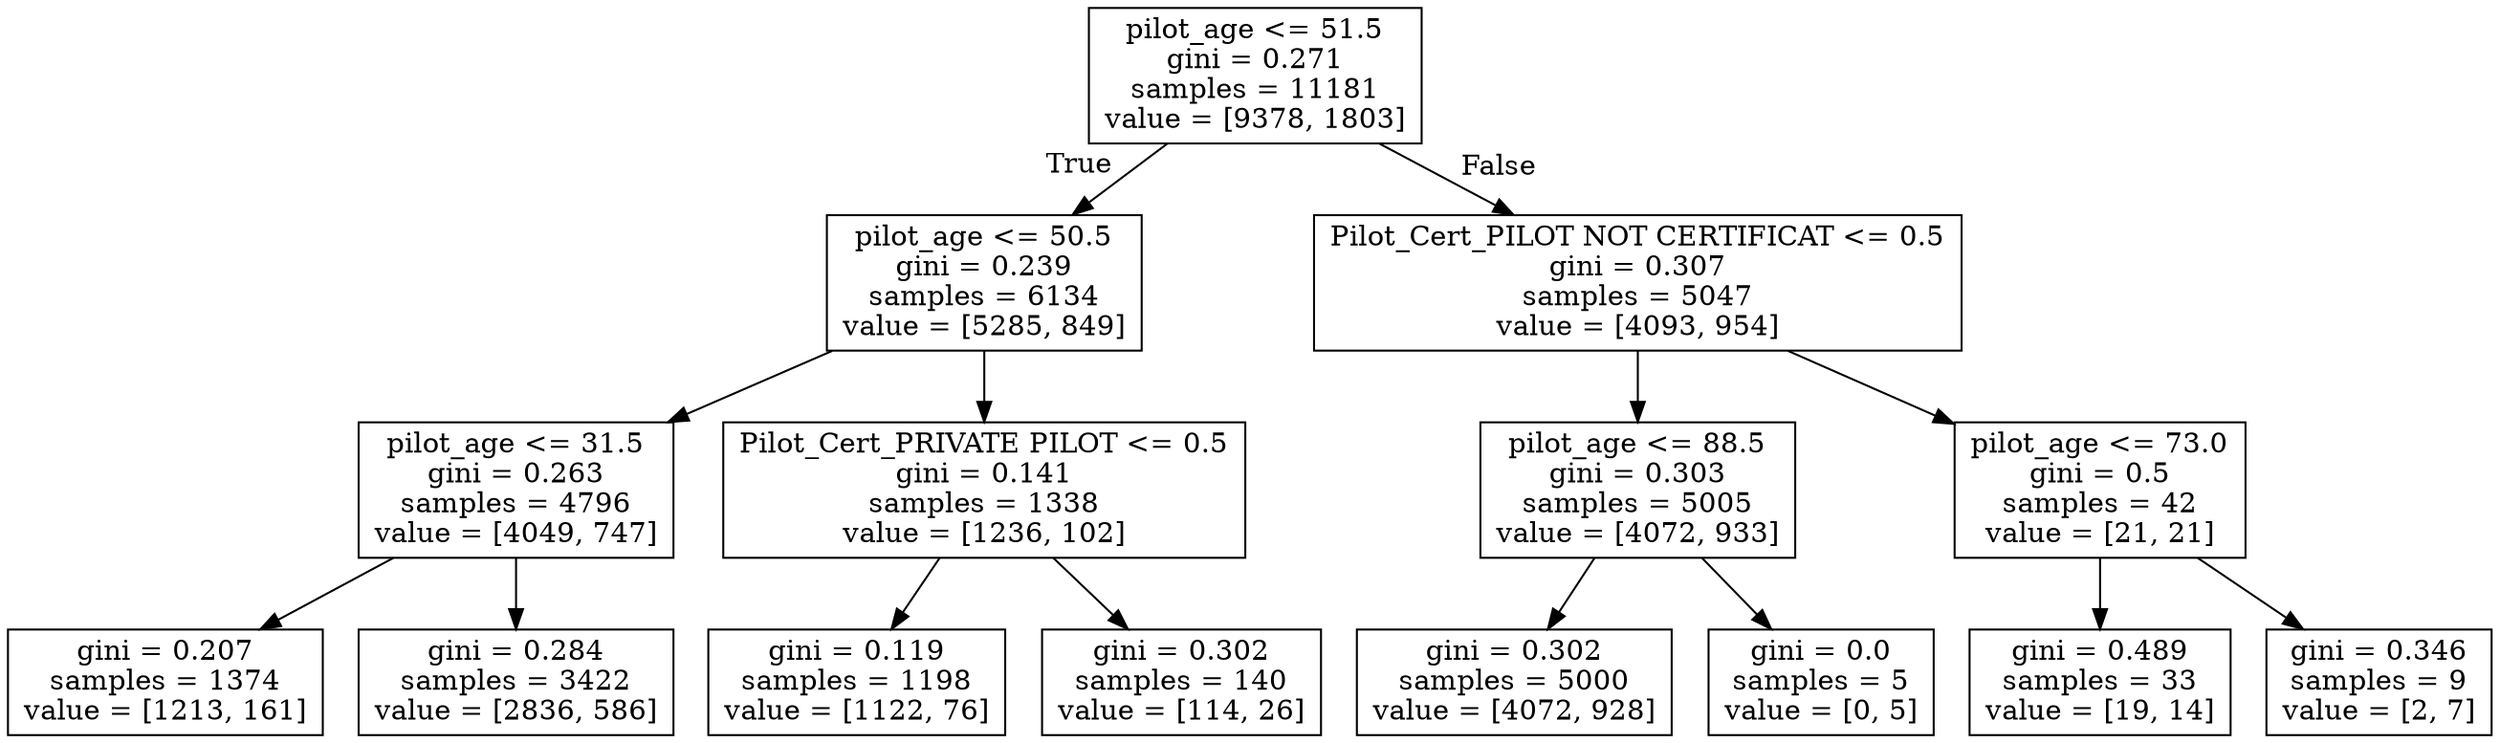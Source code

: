 digraph Tree {
node [shape=box] ;
0 [label="pilot_age <= 51.5\ngini = 0.271\nsamples = 11181\nvalue = [9378, 1803]"] ;
1 [label="pilot_age <= 50.5\ngini = 0.239\nsamples = 6134\nvalue = [5285, 849]"] ;
0 -> 1 [labeldistance=2.5, labelangle=45, headlabel="True"] ;
2 [label="pilot_age <= 31.5\ngini = 0.263\nsamples = 4796\nvalue = [4049, 747]"] ;
1 -> 2 ;
3 [label="gini = 0.207\nsamples = 1374\nvalue = [1213, 161]"] ;
2 -> 3 ;
4 [label="gini = 0.284\nsamples = 3422\nvalue = [2836, 586]"] ;
2 -> 4 ;
5 [label="Pilot_Cert_PRIVATE PILOT <= 0.5\ngini = 0.141\nsamples = 1338\nvalue = [1236, 102]"] ;
1 -> 5 ;
6 [label="gini = 0.119\nsamples = 1198\nvalue = [1122, 76]"] ;
5 -> 6 ;
7 [label="gini = 0.302\nsamples = 140\nvalue = [114, 26]"] ;
5 -> 7 ;
8 [label="Pilot_Cert_PILOT NOT CERTIFICAT <= 0.5\ngini = 0.307\nsamples = 5047\nvalue = [4093, 954]"] ;
0 -> 8 [labeldistance=2.5, labelangle=-45, headlabel="False"] ;
9 [label="pilot_age <= 88.5\ngini = 0.303\nsamples = 5005\nvalue = [4072, 933]"] ;
8 -> 9 ;
10 [label="gini = 0.302\nsamples = 5000\nvalue = [4072, 928]"] ;
9 -> 10 ;
11 [label="gini = 0.0\nsamples = 5\nvalue = [0, 5]"] ;
9 -> 11 ;
12 [label="pilot_age <= 73.0\ngini = 0.5\nsamples = 42\nvalue = [21, 21]"] ;
8 -> 12 ;
13 [label="gini = 0.489\nsamples = 33\nvalue = [19, 14]"] ;
12 -> 13 ;
14 [label="gini = 0.346\nsamples = 9\nvalue = [2, 7]"] ;
12 -> 14 ;
}